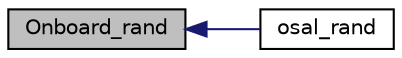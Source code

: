 digraph "Onboard_rand"
{
  edge [fontname="Helvetica",fontsize="10",labelfontname="Helvetica",labelfontsize="10"];
  node [fontname="Helvetica",fontsize="10",shape=record];
  rankdir="LR";
  Node1 [label="Onboard_rand",height=0.2,width=0.4,color="black", fillcolor="grey75", style="filled" fontcolor="black"];
  Node1 -> Node2 [dir="back",color="midnightblue",fontsize="10",style="solid",fontname="Helvetica"];
  Node2 [label="osal_rand",height=0.2,width=0.4,color="black", fillcolor="white", style="filled",URL="$_o_s_a_l_8h.html#a0bc38b7acf09a1b5171475daef928368"];
}
